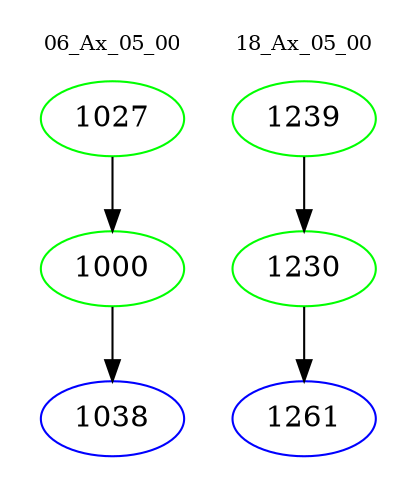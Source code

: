 digraph{
subgraph cluster_0 {
color = white
label = "06_Ax_05_00";
fontsize=10;
T0_1027 [label="1027", color="green"]
T0_1027 -> T0_1000 [color="black"]
T0_1000 [label="1000", color="green"]
T0_1000 -> T0_1038 [color="black"]
T0_1038 [label="1038", color="blue"]
}
subgraph cluster_1 {
color = white
label = "18_Ax_05_00";
fontsize=10;
T1_1239 [label="1239", color="green"]
T1_1239 -> T1_1230 [color="black"]
T1_1230 [label="1230", color="green"]
T1_1230 -> T1_1261 [color="black"]
T1_1261 [label="1261", color="blue"]
}
}
